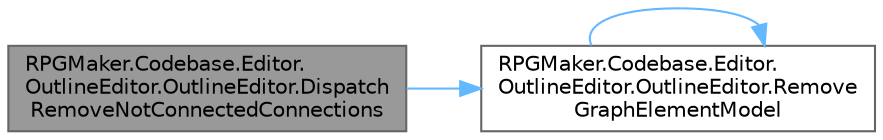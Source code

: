 digraph "RPGMaker.Codebase.Editor.OutlineEditor.OutlineEditor.DispatchRemoveNotConnectedConnections"
{
 // LATEX_PDF_SIZE
  bgcolor="transparent";
  edge [fontname=Helvetica,fontsize=10,labelfontname=Helvetica,labelfontsize=10];
  node [fontname=Helvetica,fontsize=10,shape=box,height=0.2,width=0.4];
  rankdir="LR";
  Node1 [id="Node000001",label="RPGMaker.Codebase.Editor.\lOutlineEditor.OutlineEditor.Dispatch\lRemoveNotConnectedConnections",height=0.2,width=0.4,color="gray40", fillcolor="grey60", style="filled", fontcolor="black",tooltip="ノードに繋がっていないコネクションを削除する。"];
  Node1 -> Node2 [id="edge1_Node000001_Node000002",color="steelblue1",style="solid",tooltip=" "];
  Node2 [id="Node000002",label="RPGMaker.Codebase.Editor.\lOutlineEditor.OutlineEditor.Remove\lGraphElementModel",height=0.2,width=0.4,color="grey40", fillcolor="white", style="filled",URL="$db/d92/class_r_p_g_maker_1_1_codebase_1_1_editor_1_1_outline_editor_1_1_outline_editor.html#a9965365fa82b7f4d8355df8faa70bb25",tooltip=" "];
  Node2 -> Node2 [id="edge2_Node000002_Node000002",color="steelblue1",style="solid",tooltip=" "];
}
